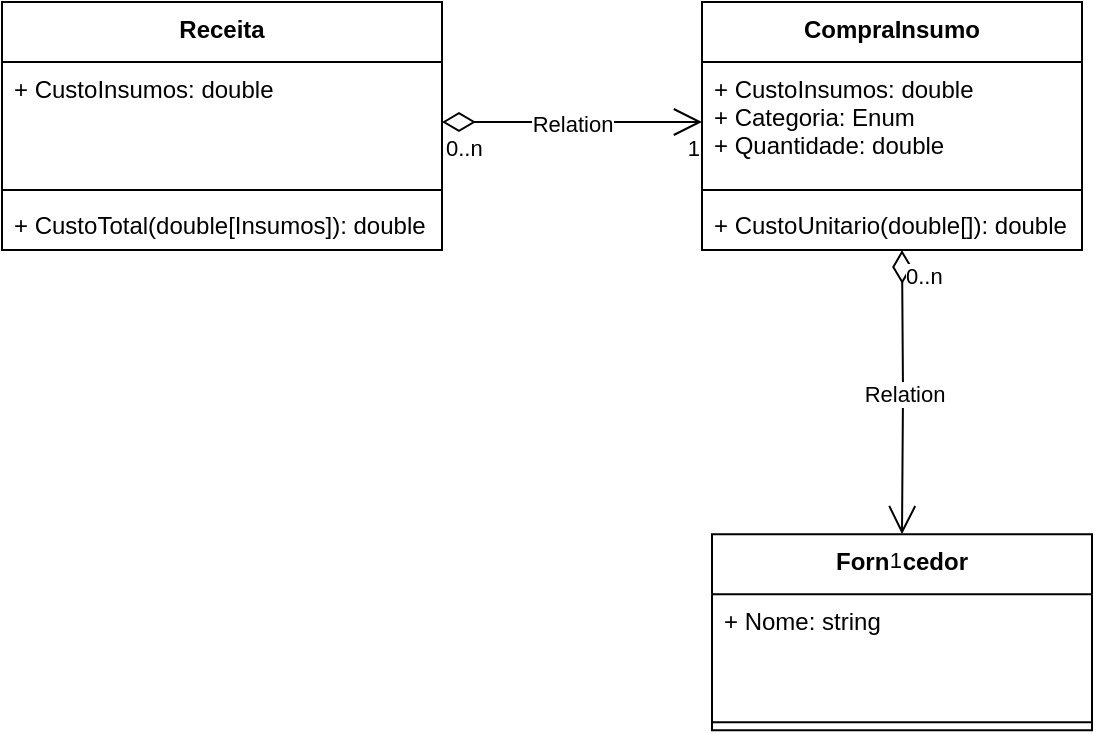 <mxfile version="20.2.7" type="device"><diagram id="n52LUUnaAvsVItFMKdmb" name="Página-1"><mxGraphModel dx="554" dy="317" grid="1" gridSize="10" guides="1" tooltips="1" connect="1" arrows="1" fold="1" page="1" pageScale="1" pageWidth="827" pageHeight="1169" math="0" shadow="0"><root><mxCell id="0"/><mxCell id="1" parent="0"/><mxCell id="QUNrAmAOBjDoGdH2X2fP-1" value="Receita" style="swimlane;fontStyle=1;align=center;verticalAlign=top;childLayout=stackLayout;horizontal=1;startSize=30;horizontalStack=0;resizeParent=1;resizeParentMax=0;resizeLast=0;collapsible=1;marginBottom=0;" vertex="1" parent="1"><mxGeometry x="70" y="70" width="220" height="124" as="geometry"><mxRectangle x="210" y="120" width="80" height="30" as="alternateBounds"/></mxGeometry></mxCell><mxCell id="QUNrAmAOBjDoGdH2X2fP-2" value="+ CustoInsumos: double" style="text;strokeColor=none;fillColor=none;align=left;verticalAlign=top;spacingLeft=4;spacingRight=4;overflow=hidden;rotatable=0;points=[[0,0.5],[1,0.5]];portConstraint=eastwest;" vertex="1" parent="QUNrAmAOBjDoGdH2X2fP-1"><mxGeometry y="30" width="220" height="60" as="geometry"/></mxCell><mxCell id="QUNrAmAOBjDoGdH2X2fP-3" value="" style="line;strokeWidth=1;fillColor=none;align=left;verticalAlign=middle;spacingTop=-1;spacingLeft=3;spacingRight=3;rotatable=0;labelPosition=right;points=[];portConstraint=eastwest;" vertex="1" parent="QUNrAmAOBjDoGdH2X2fP-1"><mxGeometry y="90" width="220" height="8" as="geometry"/></mxCell><mxCell id="QUNrAmAOBjDoGdH2X2fP-4" value="+ CustoTotal(double[Insumos]): double" style="text;strokeColor=none;fillColor=none;align=left;verticalAlign=top;spacingLeft=4;spacingRight=4;overflow=hidden;rotatable=0;points=[[0,0.5],[1,0.5]];portConstraint=eastwest;" vertex="1" parent="QUNrAmAOBjDoGdH2X2fP-1"><mxGeometry y="98" width="220" height="26" as="geometry"/></mxCell><mxCell id="QUNrAmAOBjDoGdH2X2fP-8" value="CompraInsumo" style="swimlane;fontStyle=1;align=center;verticalAlign=top;childLayout=stackLayout;horizontal=1;startSize=30;horizontalStack=0;resizeParent=1;resizeParentMax=0;resizeLast=0;collapsible=1;marginBottom=0;" vertex="1" parent="1"><mxGeometry x="420" y="70" width="190" height="124" as="geometry"><mxRectangle x="210" y="120" width="80" height="30" as="alternateBounds"/></mxGeometry></mxCell><mxCell id="QUNrAmAOBjDoGdH2X2fP-9" value="+ CustoInsumos: double&#10;+ Categoria: Enum&#10;+ Quantidade: double" style="text;strokeColor=none;fillColor=none;align=left;verticalAlign=top;spacingLeft=4;spacingRight=4;overflow=hidden;rotatable=0;points=[[0,0.5],[1,0.5]];portConstraint=eastwest;" vertex="1" parent="QUNrAmAOBjDoGdH2X2fP-8"><mxGeometry y="30" width="190" height="60" as="geometry"/></mxCell><mxCell id="QUNrAmAOBjDoGdH2X2fP-10" value="" style="line;strokeWidth=1;fillColor=none;align=left;verticalAlign=middle;spacingTop=-1;spacingLeft=3;spacingRight=3;rotatable=0;labelPosition=right;points=[];portConstraint=eastwest;" vertex="1" parent="QUNrAmAOBjDoGdH2X2fP-8"><mxGeometry y="90" width="190" height="8" as="geometry"/></mxCell><mxCell id="QUNrAmAOBjDoGdH2X2fP-11" value="+ CustoUnitario(double[]): double" style="text;strokeColor=none;fillColor=none;align=left;verticalAlign=top;spacingLeft=4;spacingRight=4;overflow=hidden;rotatable=0;points=[[0,0.5],[1,0.5]];portConstraint=eastwest;" vertex="1" parent="QUNrAmAOBjDoGdH2X2fP-8"><mxGeometry y="98" width="190" height="26" as="geometry"/></mxCell><mxCell id="QUNrAmAOBjDoGdH2X2fP-12" value="Relation" style="endArrow=open;html=1;endSize=12;startArrow=diamondThin;startSize=14;startFill=0;edgeStyle=orthogonalEdgeStyle;rounded=0;exitX=1;exitY=0.5;exitDx=0;exitDy=0;" edge="1" parent="1" source="QUNrAmAOBjDoGdH2X2fP-2"><mxGeometry relative="1" as="geometry"><mxPoint x="340" y="170" as="sourcePoint"/><mxPoint x="420" y="130" as="targetPoint"/></mxGeometry></mxCell><mxCell id="QUNrAmAOBjDoGdH2X2fP-13" value="0..n" style="edgeLabel;resizable=0;html=1;align=left;verticalAlign=top;" connectable="0" vertex="1" parent="QUNrAmAOBjDoGdH2X2fP-12"><mxGeometry x="-1" relative="1" as="geometry"/></mxCell><mxCell id="QUNrAmAOBjDoGdH2X2fP-14" value="1" style="edgeLabel;resizable=0;html=1;align=right;verticalAlign=top;" connectable="0" vertex="1" parent="QUNrAmAOBjDoGdH2X2fP-12"><mxGeometry x="1" relative="1" as="geometry"/></mxCell><mxCell id="QUNrAmAOBjDoGdH2X2fP-15" value="Fornecedor" style="swimlane;fontStyle=1;align=center;verticalAlign=top;childLayout=stackLayout;horizontal=1;startSize=30;horizontalStack=0;resizeParent=1;resizeParentMax=0;resizeLast=0;collapsible=1;marginBottom=0;" vertex="1" parent="1"><mxGeometry x="425" y="336.1" width="190" height="98" as="geometry"><mxRectangle x="210" y="120" width="80" height="30" as="alternateBounds"/></mxGeometry></mxCell><mxCell id="QUNrAmAOBjDoGdH2X2fP-16" value="+ Nome: string" style="text;strokeColor=none;fillColor=none;align=left;verticalAlign=top;spacingLeft=4;spacingRight=4;overflow=hidden;rotatable=0;points=[[0,0.5],[1,0.5]];portConstraint=eastwest;" vertex="1" parent="QUNrAmAOBjDoGdH2X2fP-15"><mxGeometry y="30" width="190" height="60" as="geometry"/></mxCell><mxCell id="QUNrAmAOBjDoGdH2X2fP-17" value="" style="line;strokeWidth=1;fillColor=none;align=left;verticalAlign=middle;spacingTop=-1;spacingLeft=3;spacingRight=3;rotatable=0;labelPosition=right;points=[];portConstraint=eastwest;" vertex="1" parent="QUNrAmAOBjDoGdH2X2fP-15"><mxGeometry y="90" width="190" height="8" as="geometry"/></mxCell><mxCell id="QUNrAmAOBjDoGdH2X2fP-19" value="Relation" style="endArrow=open;html=1;endSize=12;startArrow=diamondThin;startSize=14;startFill=0;edgeStyle=orthogonalEdgeStyle;rounded=0;exitX=0.5;exitY=1.151;exitDx=0;exitDy=0;exitPerimeter=0;entryX=0.5;entryY=0;entryDx=0;entryDy=0;" edge="1" parent="1" target="QUNrAmAOBjDoGdH2X2fP-15"><mxGeometry relative="1" as="geometry"><mxPoint x="520" y="194.026" as="sourcePoint"/><mxPoint x="425" y="396.1" as="targetPoint"/></mxGeometry></mxCell><mxCell id="QUNrAmAOBjDoGdH2X2fP-20" value="0..n" style="edgeLabel;resizable=0;html=1;align=left;verticalAlign=top;" connectable="0" vertex="1" parent="QUNrAmAOBjDoGdH2X2fP-19"><mxGeometry x="-1" relative="1" as="geometry"/></mxCell><mxCell id="QUNrAmAOBjDoGdH2X2fP-21" value="1" style="edgeLabel;resizable=0;html=1;align=right;verticalAlign=top;" connectable="0" vertex="1" parent="QUNrAmAOBjDoGdH2X2fP-19"><mxGeometry x="1" relative="1" as="geometry"/></mxCell></root></mxGraphModel></diagram></mxfile>
